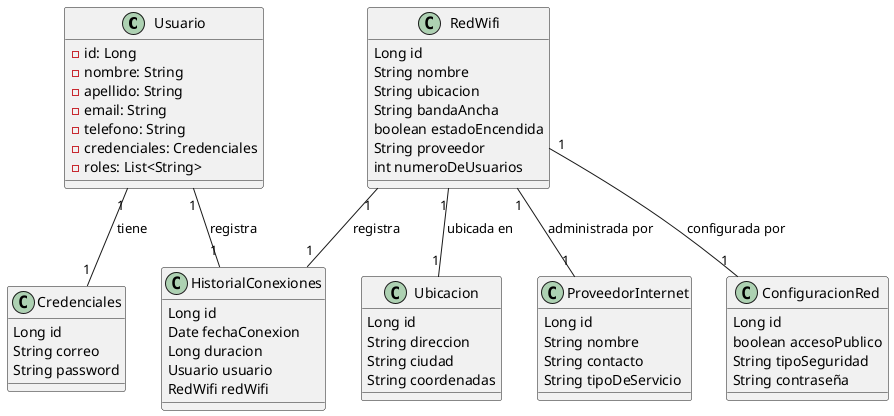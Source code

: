 @startuml
class Usuario {
            - id: Long
            - nombre: String
            - apellido: String
            - email: String
            - telefono: String
            - credenciales: Credenciales
            - roles: List<String>
        }

class Credenciales {
    Long id
    String correo
    String password
}

class RedWifi {
    Long id
    String nombre
    String ubicacion
    String bandaAncha
    boolean estadoEncendida
    String proveedor
    int numeroDeUsuarios
}

class Ubicacion {
    Long id
    String direccion
    String ciudad
    String coordenadas
}

class ProveedorInternet {
    Long id
    String nombre
    String contacto
    String tipoDeServicio
}

class HistorialConexiones {
    Long id
    Date fechaConexion
    Long duracion
    Usuario usuario
    RedWifi redWifi
}

class ConfiguracionRed {
    Long id
    boolean accesoPublico
    String tipoSeguridad
    String contraseña
}

Usuario "1" -- "1" Credenciales : tiene
RedWifi "1" -- "1" Ubicacion : ubicada en
RedWifi "1" -- "1" ConfiguracionRed : configurada por
RedWifi "1" -- "1" ProveedorInternet : administrada por
Usuario "1" -- "1" HistorialConexiones : registra
RedWifi "1" -- "1" HistorialConexiones : registra

@enduml
